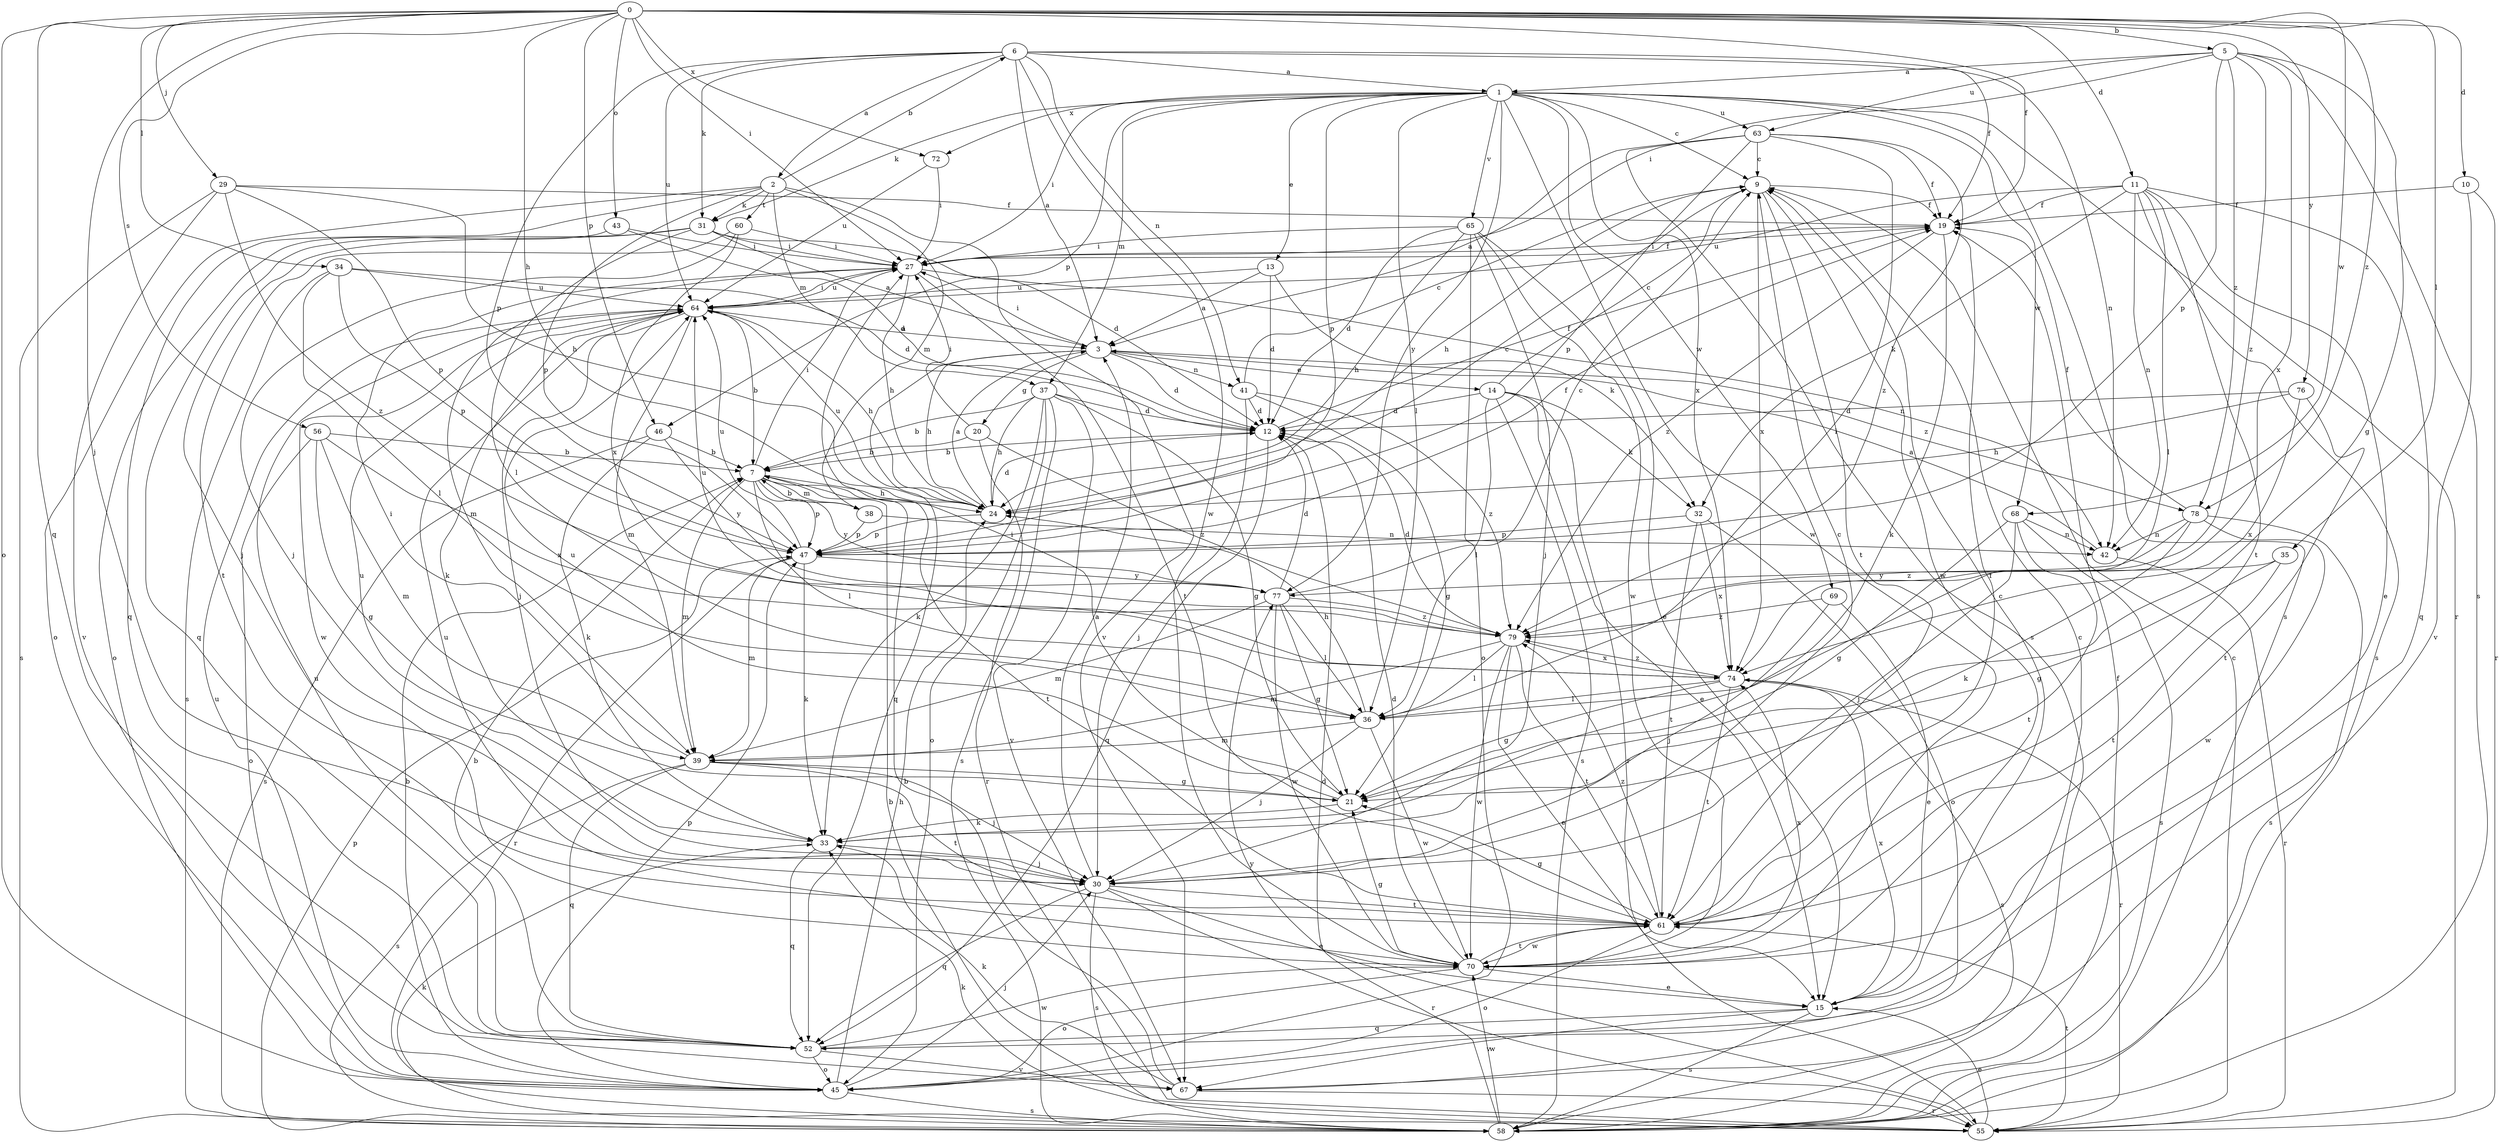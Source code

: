 strict digraph  {
0;
1;
2;
3;
5;
6;
7;
9;
10;
11;
12;
13;
14;
15;
19;
20;
21;
24;
27;
29;
30;
31;
32;
33;
34;
35;
36;
37;
38;
39;
41;
42;
43;
45;
46;
47;
52;
55;
56;
58;
60;
61;
63;
64;
65;
67;
68;
69;
70;
72;
74;
76;
77;
78;
79;
0 -> 5  [label=b];
0 -> 10  [label=d];
0 -> 11  [label=d];
0 -> 19  [label=f];
0 -> 24  [label=h];
0 -> 27  [label=i];
0 -> 29  [label=j];
0 -> 30  [label=j];
0 -> 34  [label=l];
0 -> 35  [label=l];
0 -> 43  [label=o];
0 -> 45  [label=o];
0 -> 46  [label=p];
0 -> 52  [label=q];
0 -> 56  [label=s];
0 -> 68  [label=w];
0 -> 72  [label=x];
0 -> 76  [label=y];
0 -> 78  [label=z];
1 -> 9  [label=c];
1 -> 13  [label=e];
1 -> 27  [label=i];
1 -> 31  [label=k];
1 -> 36  [label=l];
1 -> 37  [label=m];
1 -> 46  [label=p];
1 -> 47  [label=p];
1 -> 55  [label=r];
1 -> 58  [label=s];
1 -> 63  [label=u];
1 -> 65  [label=v];
1 -> 68  [label=w];
1 -> 69  [label=w];
1 -> 70  [label=w];
1 -> 72  [label=x];
1 -> 74  [label=x];
1 -> 77  [label=y];
2 -> 6  [label=b];
2 -> 31  [label=k];
2 -> 37  [label=m];
2 -> 38  [label=m];
2 -> 45  [label=o];
2 -> 47  [label=p];
2 -> 52  [label=q];
2 -> 60  [label=t];
2 -> 67  [label=v];
3 -> 12  [label=d];
3 -> 14  [label=e];
3 -> 20  [label=g];
3 -> 24  [label=h];
3 -> 27  [label=i];
3 -> 41  [label=n];
3 -> 52  [label=q];
3 -> 78  [label=z];
5 -> 1  [label=a];
5 -> 21  [label=g];
5 -> 27  [label=i];
5 -> 47  [label=p];
5 -> 58  [label=s];
5 -> 63  [label=u];
5 -> 74  [label=x];
5 -> 78  [label=z];
5 -> 79  [label=z];
6 -> 1  [label=a];
6 -> 2  [label=a];
6 -> 3  [label=a];
6 -> 19  [label=f];
6 -> 31  [label=k];
6 -> 41  [label=n];
6 -> 42  [label=n];
6 -> 47  [label=p];
6 -> 64  [label=u];
6 -> 70  [label=w];
7 -> 24  [label=h];
7 -> 27  [label=i];
7 -> 36  [label=l];
7 -> 38  [label=m];
7 -> 39  [label=m];
7 -> 47  [label=p];
7 -> 61  [label=t];
7 -> 77  [label=y];
9 -> 19  [label=f];
9 -> 24  [label=h];
9 -> 61  [label=t];
9 -> 70  [label=w];
9 -> 74  [label=x];
10 -> 19  [label=f];
10 -> 55  [label=r];
10 -> 67  [label=v];
11 -> 15  [label=e];
11 -> 19  [label=f];
11 -> 32  [label=k];
11 -> 36  [label=l];
11 -> 42  [label=n];
11 -> 52  [label=q];
11 -> 58  [label=s];
11 -> 61  [label=t];
11 -> 64  [label=u];
12 -> 7  [label=b];
12 -> 19  [label=f];
12 -> 52  [label=q];
13 -> 3  [label=a];
13 -> 12  [label=d];
13 -> 32  [label=k];
13 -> 64  [label=u];
14 -> 9  [label=c];
14 -> 12  [label=d];
14 -> 15  [label=e];
14 -> 32  [label=k];
14 -> 36  [label=l];
14 -> 55  [label=r];
14 -> 58  [label=s];
15 -> 9  [label=c];
15 -> 52  [label=q];
15 -> 58  [label=s];
15 -> 67  [label=v];
15 -> 74  [label=x];
19 -> 27  [label=i];
19 -> 33  [label=k];
19 -> 79  [label=z];
20 -> 7  [label=b];
20 -> 27  [label=i];
20 -> 55  [label=r];
20 -> 79  [label=z];
21 -> 27  [label=i];
21 -> 33  [label=k];
21 -> 64  [label=u];
24 -> 3  [label=a];
24 -> 9  [label=c];
24 -> 12  [label=d];
24 -> 47  [label=p];
24 -> 64  [label=u];
27 -> 19  [label=f];
27 -> 24  [label=h];
27 -> 39  [label=m];
27 -> 42  [label=n];
27 -> 61  [label=t];
27 -> 64  [label=u];
29 -> 19  [label=f];
29 -> 24  [label=h];
29 -> 47  [label=p];
29 -> 58  [label=s];
29 -> 67  [label=v];
29 -> 79  [label=z];
30 -> 3  [label=a];
30 -> 9  [label=c];
30 -> 15  [label=e];
30 -> 52  [label=q];
30 -> 55  [label=r];
30 -> 58  [label=s];
30 -> 61  [label=t];
31 -> 3  [label=a];
31 -> 12  [label=d];
31 -> 27  [label=i];
31 -> 30  [label=j];
31 -> 36  [label=l];
31 -> 52  [label=q];
32 -> 45  [label=o];
32 -> 47  [label=p];
32 -> 61  [label=t];
32 -> 74  [label=x];
33 -> 30  [label=j];
33 -> 52  [label=q];
33 -> 64  [label=u];
34 -> 12  [label=d];
34 -> 36  [label=l];
34 -> 47  [label=p];
34 -> 58  [label=s];
34 -> 64  [label=u];
35 -> 21  [label=g];
35 -> 61  [label=t];
35 -> 77  [label=y];
36 -> 24  [label=h];
36 -> 30  [label=j];
36 -> 39  [label=m];
36 -> 70  [label=w];
37 -> 7  [label=b];
37 -> 12  [label=d];
37 -> 21  [label=g];
37 -> 24  [label=h];
37 -> 33  [label=k];
37 -> 45  [label=o];
37 -> 58  [label=s];
37 -> 67  [label=v];
38 -> 7  [label=b];
38 -> 42  [label=n];
38 -> 47  [label=p];
39 -> 21  [label=g];
39 -> 27  [label=i];
39 -> 30  [label=j];
39 -> 52  [label=q];
39 -> 58  [label=s];
39 -> 61  [label=t];
41 -> 9  [label=c];
41 -> 12  [label=d];
41 -> 21  [label=g];
41 -> 30  [label=j];
41 -> 79  [label=z];
42 -> 3  [label=a];
42 -> 55  [label=r];
43 -> 12  [label=d];
43 -> 27  [label=i];
43 -> 45  [label=o];
45 -> 7  [label=b];
45 -> 24  [label=h];
45 -> 30  [label=j];
45 -> 47  [label=p];
45 -> 58  [label=s];
45 -> 64  [label=u];
46 -> 7  [label=b];
46 -> 33  [label=k];
46 -> 58  [label=s];
46 -> 77  [label=y];
47 -> 19  [label=f];
47 -> 33  [label=k];
47 -> 39  [label=m];
47 -> 55  [label=r];
47 -> 64  [label=u];
47 -> 77  [label=y];
52 -> 7  [label=b];
52 -> 45  [label=o];
52 -> 64  [label=u];
52 -> 67  [label=v];
52 -> 70  [label=w];
55 -> 7  [label=b];
55 -> 9  [label=c];
55 -> 15  [label=e];
55 -> 33  [label=k];
55 -> 61  [label=t];
55 -> 77  [label=y];
56 -> 7  [label=b];
56 -> 21  [label=g];
56 -> 39  [label=m];
56 -> 45  [label=o];
56 -> 74  [label=x];
58 -> 12  [label=d];
58 -> 19  [label=f];
58 -> 33  [label=k];
58 -> 47  [label=p];
58 -> 70  [label=w];
60 -> 27  [label=i];
60 -> 30  [label=j];
60 -> 61  [label=t];
60 -> 74  [label=x];
61 -> 19  [label=f];
61 -> 21  [label=g];
61 -> 45  [label=o];
61 -> 70  [label=w];
61 -> 79  [label=z];
63 -> 3  [label=a];
63 -> 9  [label=c];
63 -> 19  [label=f];
63 -> 36  [label=l];
63 -> 47  [label=p];
63 -> 58  [label=s];
63 -> 79  [label=z];
64 -> 3  [label=a];
64 -> 7  [label=b];
64 -> 24  [label=h];
64 -> 27  [label=i];
64 -> 30  [label=j];
64 -> 33  [label=k];
64 -> 39  [label=m];
64 -> 70  [label=w];
65 -> 12  [label=d];
65 -> 15  [label=e];
65 -> 24  [label=h];
65 -> 27  [label=i];
65 -> 30  [label=j];
65 -> 45  [label=o];
65 -> 70  [label=w];
67 -> 7  [label=b];
67 -> 9  [label=c];
67 -> 33  [label=k];
67 -> 55  [label=r];
68 -> 21  [label=g];
68 -> 30  [label=j];
68 -> 42  [label=n];
68 -> 58  [label=s];
68 -> 61  [label=t];
69 -> 15  [label=e];
69 -> 30  [label=j];
69 -> 79  [label=z];
70 -> 12  [label=d];
70 -> 15  [label=e];
70 -> 21  [label=g];
70 -> 45  [label=o];
70 -> 61  [label=t];
70 -> 64  [label=u];
70 -> 74  [label=x];
72 -> 27  [label=i];
72 -> 64  [label=u];
74 -> 21  [label=g];
74 -> 36  [label=l];
74 -> 55  [label=r];
74 -> 58  [label=s];
74 -> 61  [label=t];
74 -> 79  [label=z];
76 -> 12  [label=d];
76 -> 24  [label=h];
76 -> 61  [label=t];
76 -> 74  [label=x];
77 -> 9  [label=c];
77 -> 12  [label=d];
77 -> 21  [label=g];
77 -> 36  [label=l];
77 -> 39  [label=m];
77 -> 70  [label=w];
77 -> 79  [label=z];
78 -> 19  [label=f];
78 -> 33  [label=k];
78 -> 42  [label=n];
78 -> 58  [label=s];
78 -> 70  [label=w];
78 -> 79  [label=z];
79 -> 12  [label=d];
79 -> 15  [label=e];
79 -> 36  [label=l];
79 -> 39  [label=m];
79 -> 61  [label=t];
79 -> 64  [label=u];
79 -> 70  [label=w];
79 -> 74  [label=x];
}
